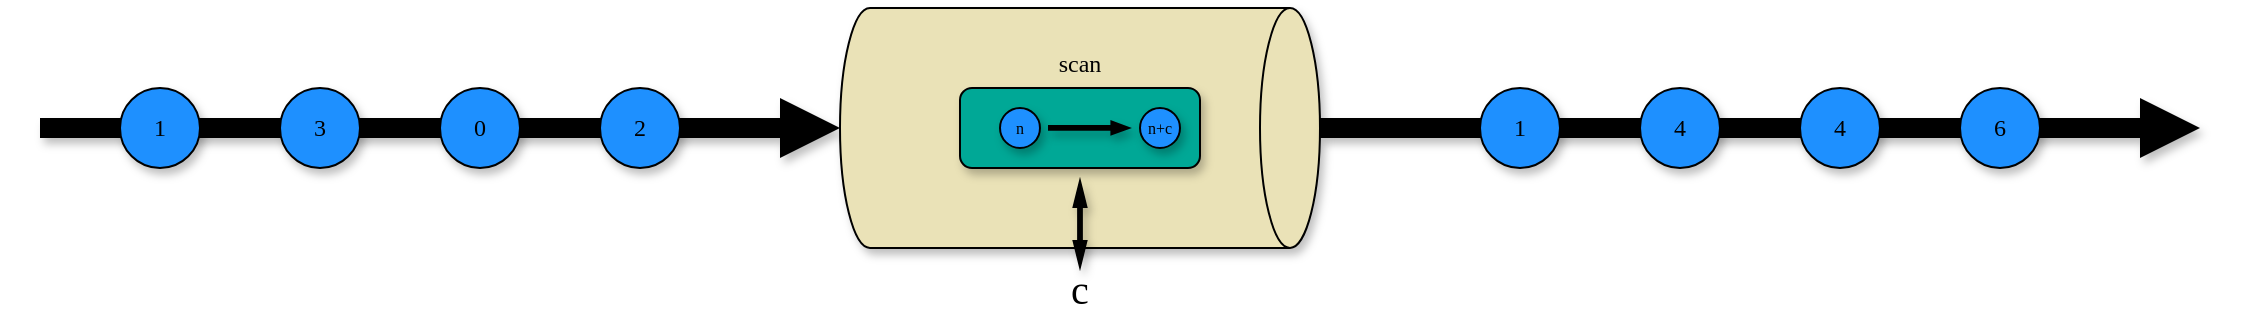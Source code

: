 <mxfile version="24.7.8">
  <diagram name="Pagina-1" id="1lT8yuxHTUthxHgMNPtq">
    <mxGraphModel dx="626" dy="454" grid="1" gridSize="10" guides="1" tooltips="1" connect="1" arrows="1" fold="1" page="1" pageScale="1" pageWidth="827" pageHeight="1169" math="0" shadow="0">
      <root>
        <mxCell id="0" />
        <mxCell id="1" parent="0" />
        <mxCell id="X8oTq-pb9E9ul9ol5JQp-73" value="" style="shape=arrow;endArrow=classic;html=1;rounded=0;fillColor=#000000;strokeColor=none;shadow=1;fontColor=#000000;fontFamily=Fira Mono;" parent="1" target="X8oTq-pb9E9ul9ol5JQp-45" edge="1">
          <mxGeometry width="50" height="50" relative="1" as="geometry">
            <mxPoint x="80" y="460" as="sourcePoint" />
            <mxPoint x="540" y="320" as="targetPoint" />
          </mxGeometry>
        </mxCell>
        <mxCell id="X8oTq-pb9E9ul9ol5JQp-41" value="1" style="ellipse;whiteSpace=wrap;html=1;aspect=fixed;fillColor=#1E90FF;strokeColor=#000000;shadow=1;fontColor=#000000;fontFamily=Fira Mono;" parent="1" vertex="1">
          <mxGeometry x="120" y="440" width="40" height="40" as="geometry" />
        </mxCell>
        <mxCell id="X8oTq-pb9E9ul9ol5JQp-42" value="3" style="ellipse;whiteSpace=wrap;html=1;aspect=fixed;fillColor=#1E90FF;strokeColor=#000000;shadow=1;fontColor=#000000;fontFamily=Fira Mono;" parent="1" vertex="1">
          <mxGeometry x="200" y="440" width="40" height="40" as="geometry" />
        </mxCell>
        <mxCell id="X8oTq-pb9E9ul9ol5JQp-45" value="" style="shape=cylinder3;whiteSpace=wrap;html=1;boundedLbl=1;backgroundOutline=1;size=15;rotation=90;fillColor=#EAE2B7;strokeColor=#000000;shadow=1;fontColor=#000000;fontFamily=Fira Mono;" parent="1" vertex="1">
          <mxGeometry x="540" y="340" width="120" height="240" as="geometry" />
        </mxCell>
        <mxCell id="X8oTq-pb9E9ul9ol5JQp-50" value="" style="rounded=1;whiteSpace=wrap;html=1;fillColor=#00A896;strokeColor=#000000;shadow=1;fontColor=#000000;fontFamily=Fira Mono;" parent="1" vertex="1">
          <mxGeometry x="540" y="440" width="120" height="40" as="geometry" />
        </mxCell>
        <mxCell id="X8oTq-pb9E9ul9ol5JQp-51" value="n" style="ellipse;whiteSpace=wrap;html=1;aspect=fixed;strokeColor=#000000;fillColor=#1E90FF;shadow=1;fontColor=#000000;fontSize=8;fontFamily=Fira Mono;" parent="1" vertex="1">
          <mxGeometry x="560" y="450" width="20" height="20" as="geometry" />
        </mxCell>
        <mxCell id="X8oTq-pb9E9ul9ol5JQp-64" value="" style="shape=flexArrow;endArrow=classic;html=1;rounded=0;width=1.895;endSize=2.598;endWidth=3.568;entryX=0.33;entryY=0.5;entryDx=0;entryDy=0;entryPerimeter=0;strokeColor=#000000;fillColor=#000000;shadow=1;startSize=7;targetPerimeterSpacing=5;sourcePerimeterSpacing=7;fontColor=#000000;fontFamily=Fira Mono;" parent="1" edge="1">
          <mxGeometry width="50" height="50" relative="1" as="geometry">
            <mxPoint x="584" y="459.95" as="sourcePoint" />
            <mxPoint x="625" y="459.95" as="targetPoint" />
          </mxGeometry>
        </mxCell>
        <mxCell id="X8oTq-pb9E9ul9ol5JQp-66" value="scan" style="text;html=1;align=center;verticalAlign=middle;whiteSpace=wrap;rounded=0;fontFamily=Fira Mono;fontColor=#000000;shadow=1;" parent="1" vertex="1">
          <mxGeometry x="550" y="415" width="100" height="25" as="geometry" />
        </mxCell>
        <mxCell id="X8oTq-pb9E9ul9ol5JQp-67" value="2" style="ellipse;whiteSpace=wrap;html=1;aspect=fixed;fillColor=#1E90FF;strokeColor=#000000;shadow=1;fontColor=#000000;fontFamily=Fira Mono;" parent="1" vertex="1">
          <mxGeometry x="360" y="440" width="40" height="40" as="geometry" />
        </mxCell>
        <mxCell id="X8oTq-pb9E9ul9ol5JQp-78" value="0" style="ellipse;whiteSpace=wrap;html=1;aspect=fixed;fillColor=#1E90FF;strokeColor=#000000;shadow=1;fontColor=#000000;fontFamily=Fira Mono;" parent="1" vertex="1">
          <mxGeometry x="280" y="440" width="40" height="40" as="geometry" />
        </mxCell>
        <mxCell id="X8oTq-pb9E9ul9ol5JQp-79" value="" style="shape=flexArrow;endArrow=classic;html=1;rounded=0;width=1.895;endSize=4;endWidth=3.568;strokeColor=#000000;fillColor=#000000;shadow=1;startSize=4;targetPerimeterSpacing=6;sourcePerimeterSpacing=6;startArrow=block;startWidth=3.568;fontColor=#000000;fontFamily=Fira Mono;" parent="1" target="X8oTq-pb9E9ul9ol5JQp-50" edge="1">
          <mxGeometry width="50" height="50" relative="1" as="geometry">
            <mxPoint x="600" y="530" as="sourcePoint" />
            <mxPoint x="596" y="530" as="targetPoint" />
          </mxGeometry>
        </mxCell>
        <mxCell id="X8oTq-pb9E9ul9ol5JQp-80" value="c" style="text;html=1;align=center;verticalAlign=middle;whiteSpace=wrap;rounded=0;fontColor=#000000;fontSize=20;fontFamily=Fira Mono;shadow=1;" parent="1" vertex="1">
          <mxGeometry x="580" y="530" width="40" height="20" as="geometry" />
        </mxCell>
        <mxCell id="X8oTq-pb9E9ul9ol5JQp-82" value="" style="shape=arrow;endArrow=classic;html=1;rounded=0;fillColor=#000000;strokeColor=none;shadow=1;fontColor=#000000;fontFamily=Fira Mono;" parent="1" source="X8oTq-pb9E9ul9ol5JQp-45" edge="1">
          <mxGeometry width="50" height="50" relative="1" as="geometry">
            <mxPoint x="720" y="460" as="sourcePoint" />
            <mxPoint x="1160" y="460" as="targetPoint" />
          </mxGeometry>
        </mxCell>
        <mxCell id="X8oTq-pb9E9ul9ol5JQp-83" value="1" style="ellipse;whiteSpace=wrap;html=1;aspect=fixed;fillColor=#1E90FF;strokeColor=#000000;shadow=1;fontColor=#000000;fontFamily=Fira Mono;" parent="1" vertex="1">
          <mxGeometry x="800" y="440" width="40" height="40" as="geometry" />
        </mxCell>
        <mxCell id="X8oTq-pb9E9ul9ol5JQp-84" value="4" style="ellipse;whiteSpace=wrap;html=1;aspect=fixed;fillColor=#1E90FF;strokeColor=#000000;shadow=1;fontColor=#000000;fontFamily=Fira Mono;" parent="1" vertex="1">
          <mxGeometry x="880" y="440" width="40" height="40" as="geometry" />
        </mxCell>
        <mxCell id="X8oTq-pb9E9ul9ol5JQp-85" value="4" style="ellipse;whiteSpace=wrap;html=1;aspect=fixed;fillColor=#1E90FF;strokeColor=#000000;shadow=1;fontColor=#000000;fontFamily=Fira Mono;" parent="1" vertex="1">
          <mxGeometry x="960" y="440" width="40" height="40" as="geometry" />
        </mxCell>
        <mxCell id="X8oTq-pb9E9ul9ol5JQp-86" value="6" style="ellipse;whiteSpace=wrap;html=1;aspect=fixed;fillColor=#1E90FF;strokeColor=#000000;shadow=1;fontColor=#000000;fontFamily=Fira Mono;" parent="1" vertex="1">
          <mxGeometry x="1040" y="440" width="40" height="40" as="geometry" />
        </mxCell>
        <mxCell id="TD70qZcInEdo3vIHQWF2-1" value="n+c" style="ellipse;whiteSpace=wrap;html=1;aspect=fixed;strokeColor=#000000;fillColor=#1E90FF;shadow=1;fontColor=#000000;fontSize=8;fontFamily=Fira Mono;" vertex="1" parent="1">
          <mxGeometry x="630" y="450" width="20" height="20" as="geometry" />
        </mxCell>
      </root>
    </mxGraphModel>
  </diagram>
</mxfile>
